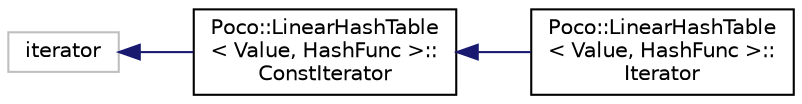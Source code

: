 digraph "Graphical Class Hierarchy"
{
 // LATEX_PDF_SIZE
  edge [fontname="Helvetica",fontsize="10",labelfontname="Helvetica",labelfontsize="10"];
  node [fontname="Helvetica",fontsize="10",shape=record];
  rankdir="LR";
  Node1470 [label="iterator",height=0.2,width=0.4,color="grey75", fillcolor="white", style="filled",tooltip=" "];
  Node1470 -> Node0 [dir="back",color="midnightblue",fontsize="10",style="solid",fontname="Helvetica"];
  Node0 [label="Poco::LinearHashTable\l\< Value, HashFunc \>::\lConstIterator",height=0.2,width=0.4,color="black", fillcolor="white", style="filled",URL="$classPoco_1_1LinearHashTable_1_1ConstIterator.html",tooltip=" "];
  Node0 -> Node1 [dir="back",color="midnightblue",fontsize="10",style="solid",fontname="Helvetica"];
  Node1 [label="Poco::LinearHashTable\l\< Value, HashFunc \>::\lIterator",height=0.2,width=0.4,color="black", fillcolor="white", style="filled",URL="$classPoco_1_1LinearHashTable_1_1Iterator.html",tooltip=" "];
}
